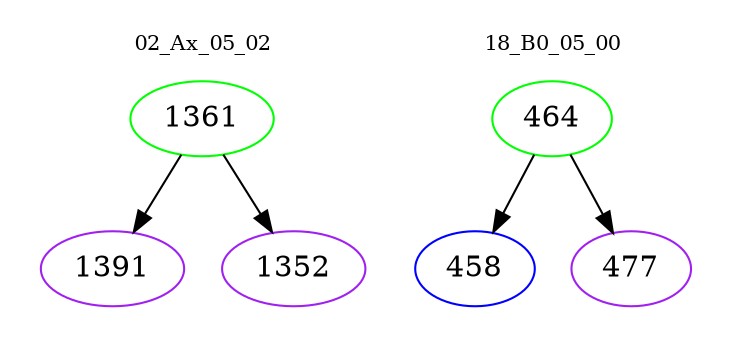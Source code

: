 digraph{
subgraph cluster_0 {
color = white
label = "02_Ax_05_02";
fontsize=10;
T0_1361 [label="1361", color="green"]
T0_1361 -> T0_1391 [color="black"]
T0_1391 [label="1391", color="purple"]
T0_1361 -> T0_1352 [color="black"]
T0_1352 [label="1352", color="purple"]
}
subgraph cluster_1 {
color = white
label = "18_B0_05_00";
fontsize=10;
T1_464 [label="464", color="green"]
T1_464 -> T1_458 [color="black"]
T1_458 [label="458", color="blue"]
T1_464 -> T1_477 [color="black"]
T1_477 [label="477", color="purple"]
}
}
